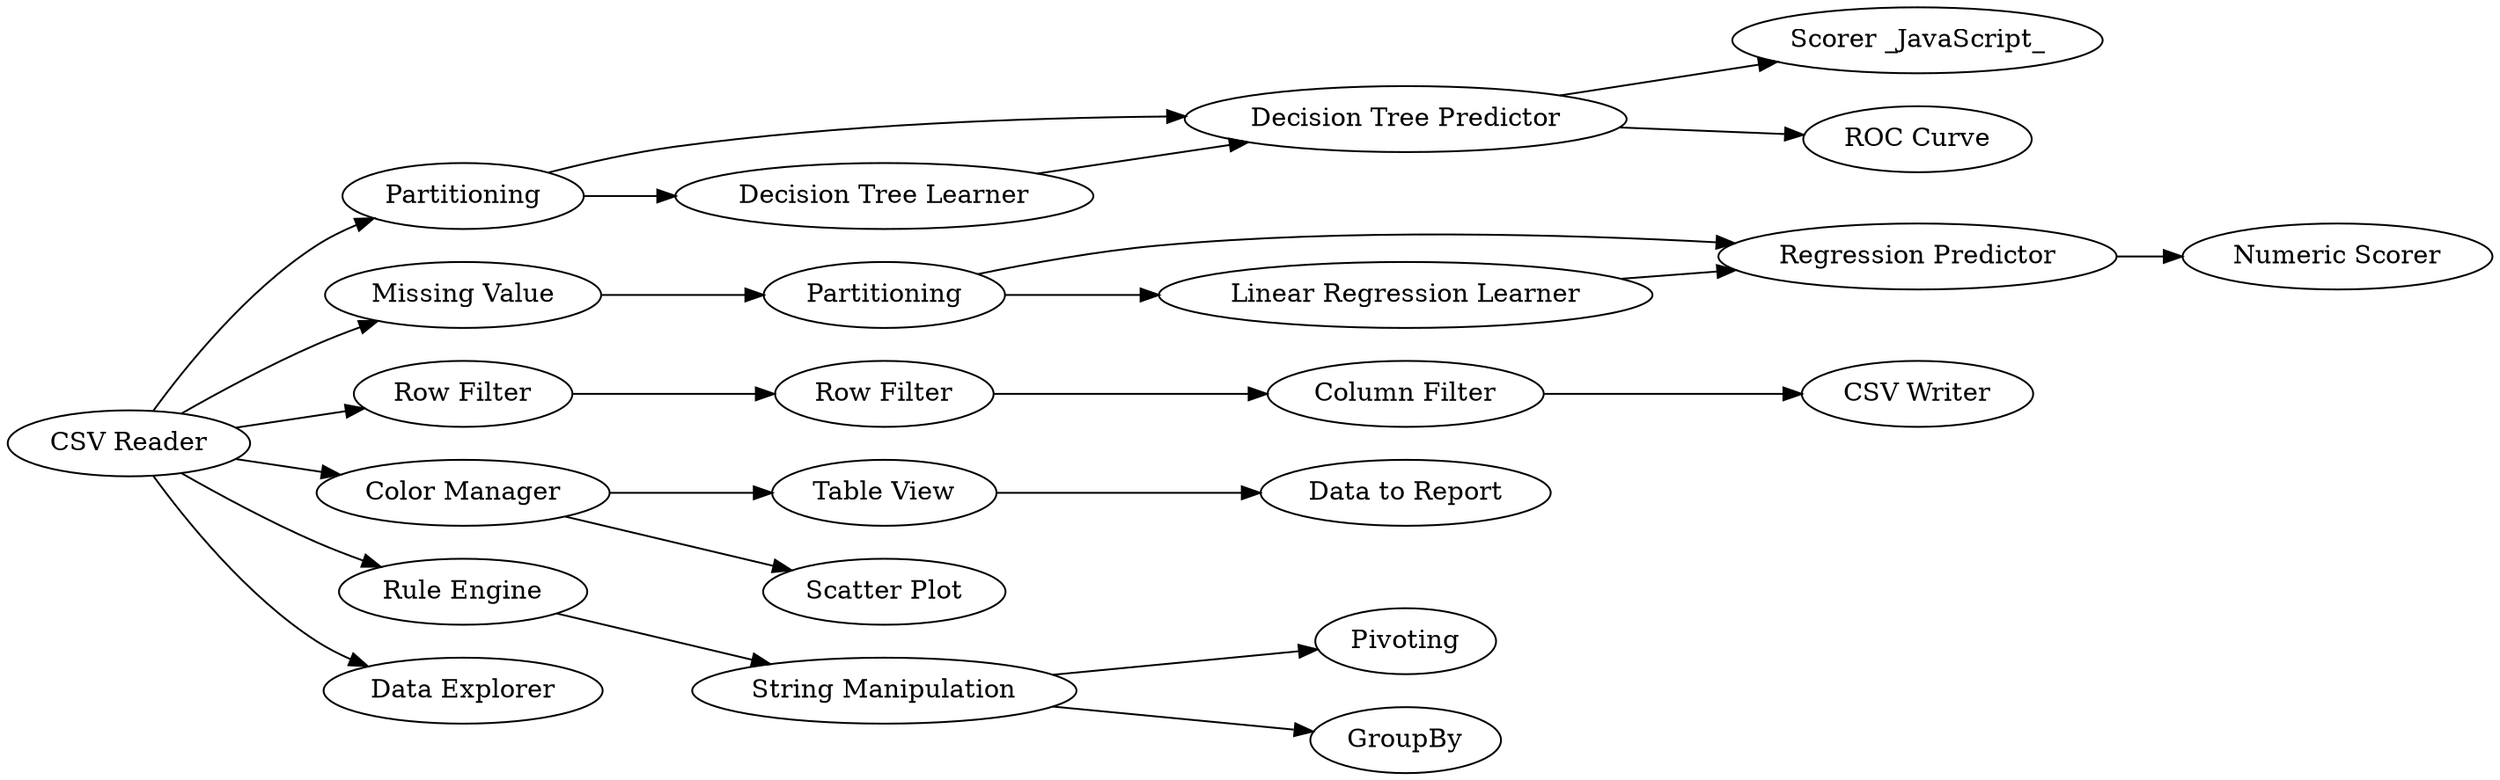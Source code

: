 digraph {
	20 -> 21
	23 -> 24
	16 -> 20
	6 -> 8
	22 -> 23
	1 -> 17
	18 -> 16
	1 -> 2
	10 -> 11
	1 -> 10
	4 -> 15
	6 -> 7
	17 -> 23
	1 -> 18
	10 -> 14
	16 -> 19
	3 -> 4
	19 -> 20
	23 -> 25
	5 -> 6
	1 -> 9
	2 -> 3
	11 -> 13
	17 -> 22
	1 -> 5
	7 [label=GroupBy]
	9 [label="Data Explorer"]
	18 [label="Missing Value"]
	21 [label="Numeric Scorer"]
	8 [label=Pivoting]
	17 [label=Partitioning]
	3 [label="Row Filter"]
	19 [label="Linear Regression Learner"]
	24 [label="Scorer _JavaScript_"]
	6 [label="String Manipulation"]
	15 [label="CSV Writer"]
	25 [label="ROC Curve"]
	10 [label="Color Manager"]
	16 [label=Partitioning]
	1 [label="CSV Reader"]
	22 [label="Decision Tree Learner"]
	11 [label="Table View"]
	4 [label="Column Filter"]
	23 [label="Decision Tree Predictor"]
	14 [label="Scatter Plot"]
	5 [label="Rule Engine"]
	13 [label="Data to Report"]
	20 [label="Regression Predictor"]
	2 [label="Row Filter"]
	rankdir=LR
}
